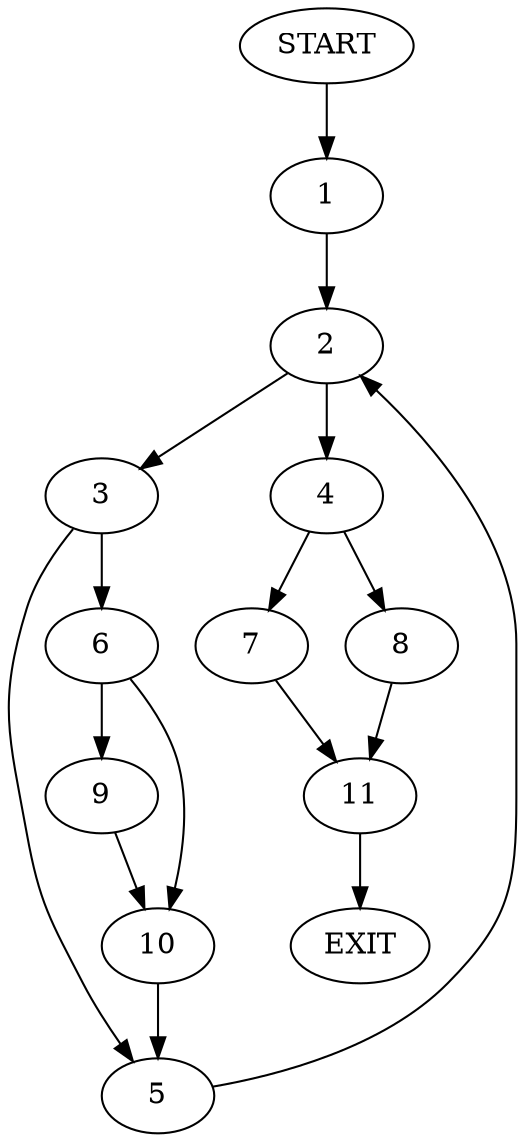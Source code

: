 digraph {
0 [label="START"]
12 [label="EXIT"]
0 -> 1
1 -> 2
2 -> 3
2 -> 4
3 -> 5
3 -> 6
4 -> 7
4 -> 8
5 -> 2
6 -> 9
6 -> 10
10 -> 5
9 -> 10
7 -> 11
8 -> 11
11 -> 12
}
